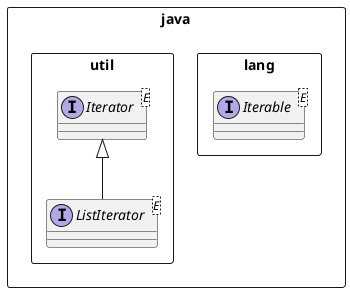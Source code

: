 @startuml
package java <<Rectangle>>{
    package java.lang <<Rectangle>>{
        interface Iterable<E>
    }

    package java.util <<Rectangle>>{
        interface Iterator<E>
        interface ListIterator<E>
    }
}

Iterator <|-- ListIterator

@enduml